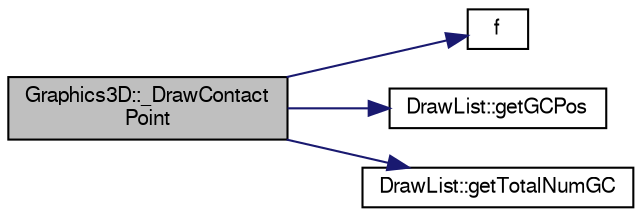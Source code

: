 digraph "Graphics3D::_DrawContactPoint"
{
  edge [fontname="FreeSans",fontsize="10",labelfontname="FreeSans",labelfontsize="10"];
  node [fontname="FreeSans",fontsize="10",shape=record];
  rankdir="LR";
  Node1 [label="Graphics3D::_DrawContact\lPoint",height=0.2,width=0.4,color="black", fillcolor="grey75", style="filled", fontcolor="black"];
  Node1 -> Node2 [color="midnightblue",fontsize="10",style="solid",fontname="FreeSans"];
  Node2 [label="f",height=0.2,width=0.4,color="black", fillcolor="white", style="filled",URL="$dc/dd7/test__casadi_8cpp.html#ae20d7fba59865a21504b65cdb44cbfe5"];
  Node1 -> Node3 [color="midnightblue",fontsize="10",style="solid",fontname="FreeSans"];
  Node3 [label="DrawList::getGCPos",height=0.2,width=0.4,color="black", fillcolor="white", style="filled",URL="$d1/d03/class_draw_list.html#ae4b99509d0985cf5302c0ce09e6eb715"];
  Node1 -> Node4 [color="midnightblue",fontsize="10",style="solid",fontname="FreeSans"];
  Node4 [label="DrawList::getTotalNumGC",height=0.2,width=0.4,color="black", fillcolor="white", style="filled",URL="$d1/d03/class_draw_list.html#a1e061a3a3e49ebfa5cda903410138397"];
}
